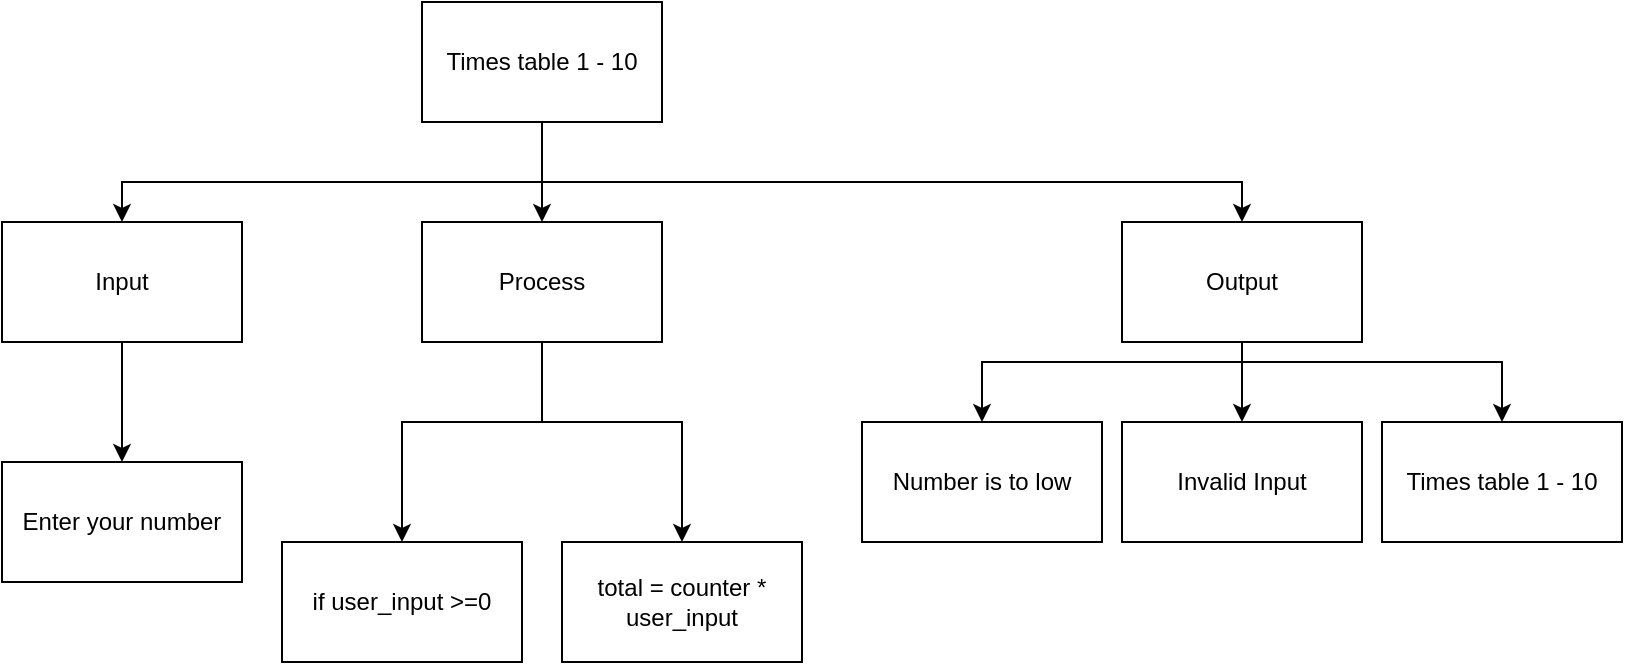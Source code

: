 <mxfile>
    <diagram id="Ek28gAYluiZjqxpAqC49" name="Page-1">
        <mxGraphModel dx="2617" dy="2417" grid="1" gridSize="10" guides="1" tooltips="1" connect="1" arrows="1" fold="1" page="1" pageScale="1" pageWidth="827" pageHeight="1169" math="0" shadow="0">
            <root>
                <mxCell id="0"/>
                <mxCell id="1" parent="0"/>
                <mxCell id="2" style="edgeStyle=none;html=1;entryX=0.5;entryY=0;entryDx=0;entryDy=0;rounded=0;" parent="1" source="5" target="8" edge="1">
                    <mxGeometry relative="1" as="geometry"/>
                </mxCell>
                <mxCell id="3" style="edgeStyle=none;rounded=0;html=1;entryX=0.5;entryY=0;entryDx=0;entryDy=0;" parent="1" target="6" edge="1">
                    <mxGeometry relative="1" as="geometry">
                        <mxPoint x="260" y="-390.0" as="sourcePoint"/>
                        <Array as="points">
                            <mxPoint x="50" y="-390"/>
                        </Array>
                    </mxGeometry>
                </mxCell>
                <mxCell id="4" style="edgeStyle=none;rounded=0;html=1;entryX=0.5;entryY=0;entryDx=0;entryDy=0;" parent="1" target="10" edge="1">
                    <mxGeometry relative="1" as="geometry">
                        <mxPoint x="260" y="-390.0" as="sourcePoint"/>
                        <Array as="points">
                            <mxPoint x="480" y="-390"/>
                            <mxPoint x="610" y="-390"/>
                        </Array>
                    </mxGeometry>
                </mxCell>
                <mxCell id="5" value="Times table 1 - 10" style="rounded=0;whiteSpace=wrap;html=1;" parent="1" vertex="1">
                    <mxGeometry x="200" y="-480" width="120" height="60" as="geometry"/>
                </mxCell>
                <mxCell id="18" value="" style="edgeStyle=none;html=1;" parent="1" source="6" target="11" edge="1">
                    <mxGeometry relative="1" as="geometry"/>
                </mxCell>
                <mxCell id="6" value="Input" style="rounded=0;whiteSpace=wrap;html=1;" parent="1" vertex="1">
                    <mxGeometry x="-10" y="-370" width="120" height="60" as="geometry"/>
                </mxCell>
                <mxCell id="34" style="edgeStyle=none;html=1;rounded=0;" parent="1" target="19" edge="1">
                    <mxGeometry relative="1" as="geometry">
                        <mxPoint x="260" y="-270" as="sourcePoint"/>
                        <Array as="points">
                            <mxPoint x="330" y="-270"/>
                        </Array>
                    </mxGeometry>
                </mxCell>
                <mxCell id="36" style="edgeStyle=none;html=1;entryX=0.5;entryY=0;entryDx=0;entryDy=0;rounded=0;" parent="1" target="30" edge="1">
                    <mxGeometry relative="1" as="geometry">
                        <mxPoint x="260" y="-270" as="sourcePoint"/>
                        <Array as="points">
                            <mxPoint x="190" y="-270"/>
                        </Array>
                    </mxGeometry>
                </mxCell>
                <mxCell id="37" style="edgeStyle=none;html=1;rounded=0;endArrow=none;endFill=0;" edge="1" parent="1" source="8">
                    <mxGeometry relative="1" as="geometry">
                        <mxPoint x="260" y="-270" as="targetPoint"/>
                    </mxGeometry>
                </mxCell>
                <mxCell id="8" value="Process" style="rounded=0;whiteSpace=wrap;html=1;" parent="1" vertex="1">
                    <mxGeometry x="200" y="-370" width="120" height="60" as="geometry"/>
                </mxCell>
                <mxCell id="9" style="edgeStyle=none;rounded=0;html=1;" parent="1" target="14" edge="1">
                    <mxGeometry relative="1" as="geometry">
                        <mxPoint x="530" y="-300" as="sourcePoint"/>
                        <Array as="points">
                            <mxPoint x="740" y="-300"/>
                        </Array>
                    </mxGeometry>
                </mxCell>
                <mxCell id="26" style="edgeStyle=none;html=1;entryX=0.5;entryY=0;entryDx=0;entryDy=0;rounded=0;" parent="1" target="25" edge="1">
                    <mxGeometry relative="1" as="geometry">
                        <mxPoint x="550" y="-300" as="sourcePoint"/>
                        <Array as="points">
                            <mxPoint x="480" y="-300"/>
                        </Array>
                    </mxGeometry>
                </mxCell>
                <mxCell id="33" style="edgeStyle=none;html=1;entryX=0.5;entryY=0;entryDx=0;entryDy=0;" parent="1" source="10" target="31" edge="1">
                    <mxGeometry relative="1" as="geometry"/>
                </mxCell>
                <mxCell id="10" value="Output" style="rounded=0;whiteSpace=wrap;html=1;" parent="1" vertex="1">
                    <mxGeometry x="550" y="-370" width="120" height="60" as="geometry"/>
                </mxCell>
                <mxCell id="11" value="Enter your number" style="rounded=0;whiteSpace=wrap;html=1;" parent="1" vertex="1">
                    <mxGeometry x="-10" y="-250" width="120" height="60" as="geometry"/>
                </mxCell>
                <mxCell id="14" value="Times table 1 - 10" style="rounded=0;whiteSpace=wrap;html=1;" parent="1" vertex="1">
                    <mxGeometry x="680" y="-270" width="120" height="60" as="geometry"/>
                </mxCell>
                <mxCell id="19" value="total = counter * user_input" style="rounded=0;whiteSpace=wrap;html=1;" parent="1" vertex="1">
                    <mxGeometry x="270" y="-210" width="120" height="60" as="geometry"/>
                </mxCell>
                <mxCell id="25" value="Number is to low" style="rounded=0;whiteSpace=wrap;html=1;" parent="1" vertex="1">
                    <mxGeometry x="420" y="-270" width="120" height="60" as="geometry"/>
                </mxCell>
                <mxCell id="30" value="if user_input &amp;gt;=0" style="rounded=0;whiteSpace=wrap;html=1;" parent="1" vertex="1">
                    <mxGeometry x="130" y="-210" width="120" height="60" as="geometry"/>
                </mxCell>
                <mxCell id="31" value="Invalid Input" style="rounded=0;whiteSpace=wrap;html=1;" parent="1" vertex="1">
                    <mxGeometry x="550" y="-270" width="120" height="60" as="geometry"/>
                </mxCell>
            </root>
        </mxGraphModel>
    </diagram>
</mxfile>